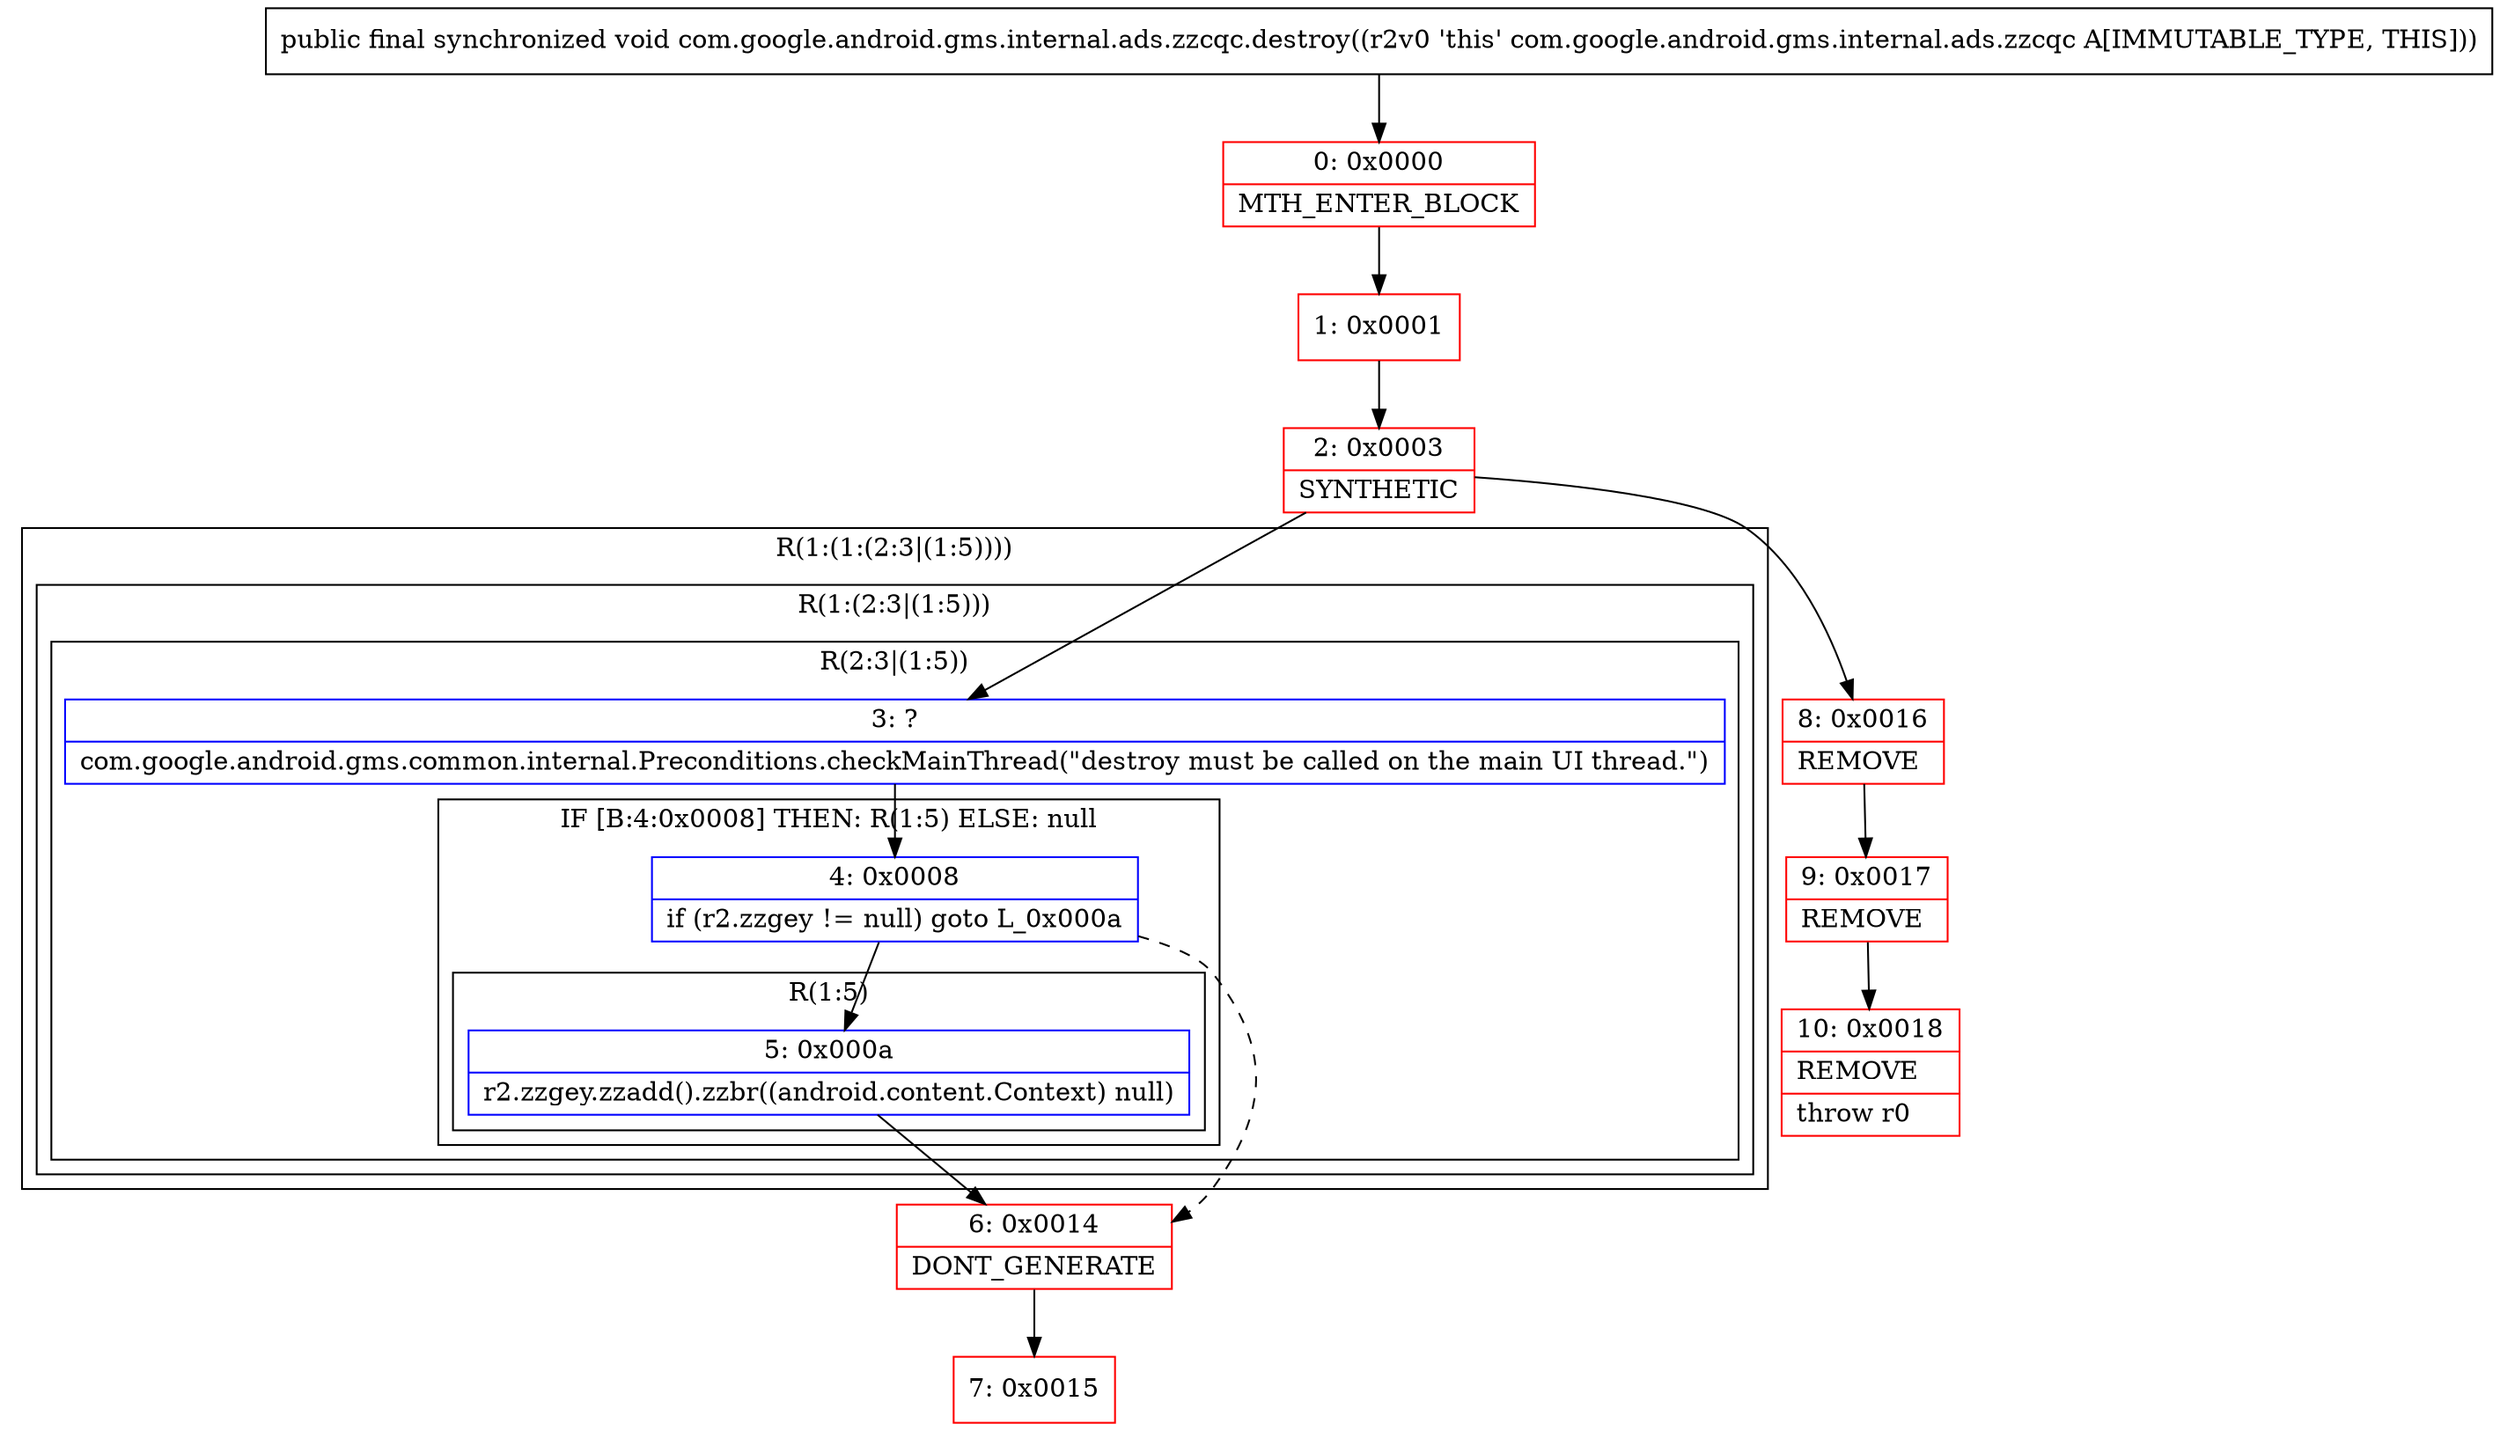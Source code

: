 digraph "CFG forcom.google.android.gms.internal.ads.zzcqc.destroy()V" {
subgraph cluster_Region_75962203 {
label = "R(1:(1:(2:3|(1:5))))";
node [shape=record,color=blue];
subgraph cluster_Region_1492783428 {
label = "R(1:(2:3|(1:5)))";
node [shape=record,color=blue];
subgraph cluster_Region_1226093211 {
label = "R(2:3|(1:5))";
node [shape=record,color=blue];
Node_3 [shape=record,label="{3\:\ ?|com.google.android.gms.common.internal.Preconditions.checkMainThread(\"destroy must be called on the main UI thread.\")\l}"];
subgraph cluster_IfRegion_801911874 {
label = "IF [B:4:0x0008] THEN: R(1:5) ELSE: null";
node [shape=record,color=blue];
Node_4 [shape=record,label="{4\:\ 0x0008|if (r2.zzgey != null) goto L_0x000a\l}"];
subgraph cluster_Region_332251951 {
label = "R(1:5)";
node [shape=record,color=blue];
Node_5 [shape=record,label="{5\:\ 0x000a|r2.zzgey.zzadd().zzbr((android.content.Context) null)\l}"];
}
}
}
}
}
Node_0 [shape=record,color=red,label="{0\:\ 0x0000|MTH_ENTER_BLOCK\l}"];
Node_1 [shape=record,color=red,label="{1\:\ 0x0001}"];
Node_2 [shape=record,color=red,label="{2\:\ 0x0003|SYNTHETIC\l}"];
Node_6 [shape=record,color=red,label="{6\:\ 0x0014|DONT_GENERATE\l}"];
Node_7 [shape=record,color=red,label="{7\:\ 0x0015}"];
Node_8 [shape=record,color=red,label="{8\:\ 0x0016|REMOVE\l}"];
Node_9 [shape=record,color=red,label="{9\:\ 0x0017|REMOVE\l}"];
Node_10 [shape=record,color=red,label="{10\:\ 0x0018|REMOVE\l|throw r0\l}"];
MethodNode[shape=record,label="{public final synchronized void com.google.android.gms.internal.ads.zzcqc.destroy((r2v0 'this' com.google.android.gms.internal.ads.zzcqc A[IMMUTABLE_TYPE, THIS])) }"];
MethodNode -> Node_0;
Node_3 -> Node_4;
Node_4 -> Node_5;
Node_4 -> Node_6[style=dashed];
Node_5 -> Node_6;
Node_0 -> Node_1;
Node_1 -> Node_2;
Node_2 -> Node_3;
Node_2 -> Node_8;
Node_6 -> Node_7;
Node_8 -> Node_9;
Node_9 -> Node_10;
}

